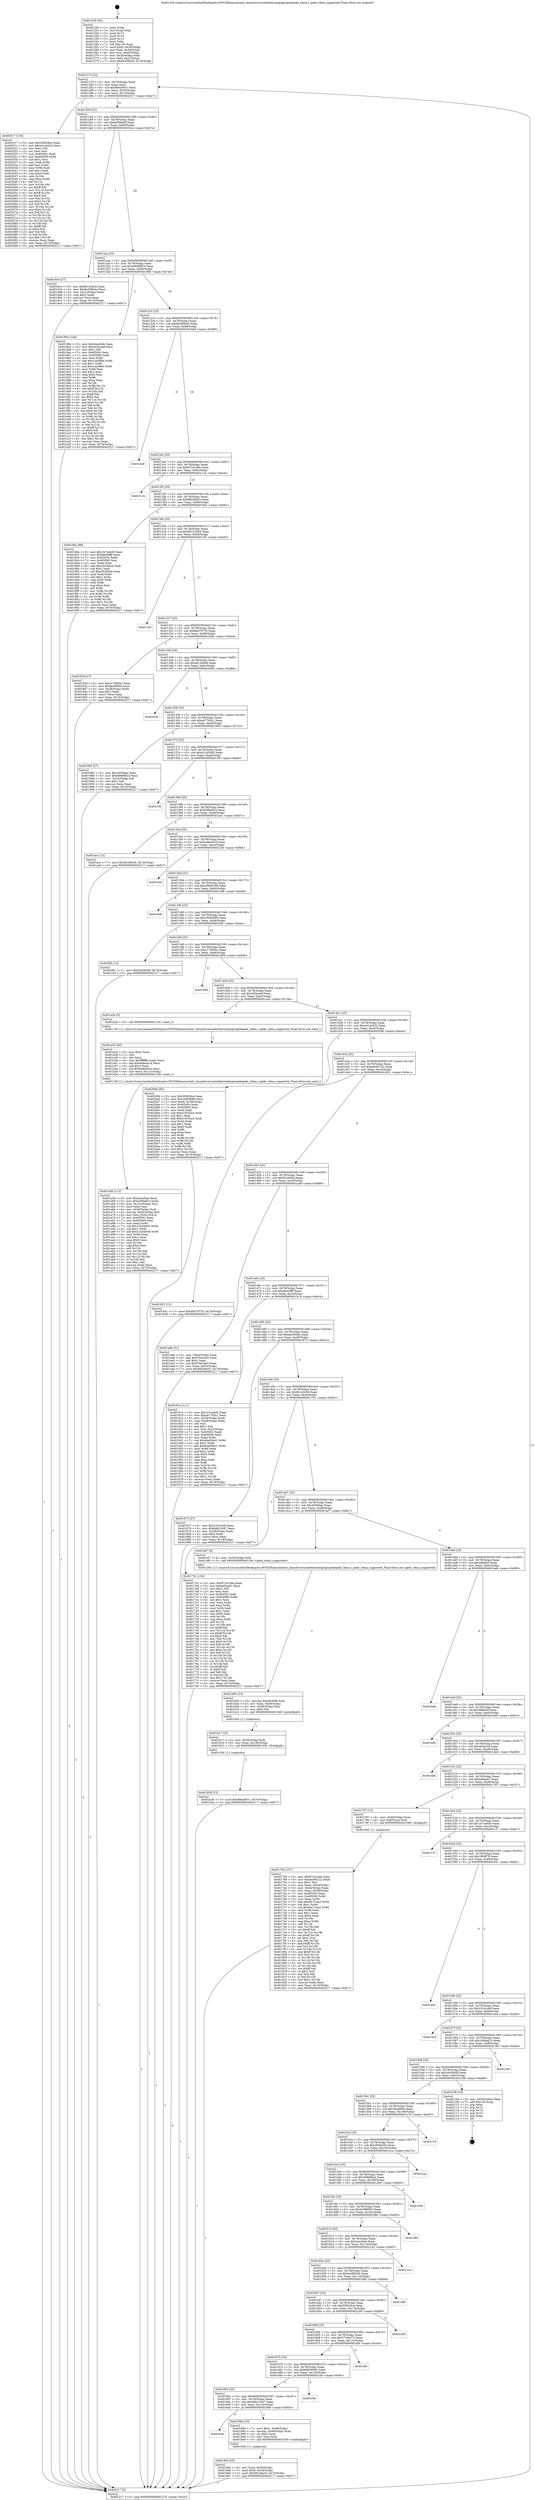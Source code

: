 digraph "0x401250" {
  label = "0x401250 (/mnt/c/Users/mathe/Desktop/tcc/POCII/binaries/extr_linuxdriversnetethernetqlogicqedeqede_rdma.c_qede_rdma_supported_Final-ollvm.out::main(0))"
  labelloc = "t"
  node[shape=record]

  Entry [label="",width=0.3,height=0.3,shape=circle,fillcolor=black,style=filled]
  "0x40127d" [label="{
     0x40127d [23]\l
     | [instrs]\l
     &nbsp;&nbsp;0x40127d \<+3\>: mov -0x74(%rbp),%eax\l
     &nbsp;&nbsp;0x401280 \<+2\>: mov %eax,%ecx\l
     &nbsp;&nbsp;0x401282 \<+6\>: sub $0x89da097c,%ecx\l
     &nbsp;&nbsp;0x401288 \<+3\>: mov %eax,-0x78(%rbp)\l
     &nbsp;&nbsp;0x40128b \<+3\>: mov %ecx,-0x7c(%rbp)\l
     &nbsp;&nbsp;0x40128e \<+6\>: je 0000000000402017 \<main+0xdc7\>\l
  }"]
  "0x402017" [label="{
     0x402017 [134]\l
     | [instrs]\l
     &nbsp;&nbsp;0x402017 \<+5\>: mov $0x55f028ca,%eax\l
     &nbsp;&nbsp;0x40201c \<+5\>: mov $0xe41a4432,%ecx\l
     &nbsp;&nbsp;0x402021 \<+2\>: mov $0x1,%dl\l
     &nbsp;&nbsp;0x402023 \<+2\>: xor %esi,%esi\l
     &nbsp;&nbsp;0x402025 \<+7\>: mov 0x40505c,%edi\l
     &nbsp;&nbsp;0x40202c \<+8\>: mov 0x405060,%r8d\l
     &nbsp;&nbsp;0x402034 \<+3\>: sub $0x1,%esi\l
     &nbsp;&nbsp;0x402037 \<+3\>: mov %edi,%r9d\l
     &nbsp;&nbsp;0x40203a \<+3\>: add %esi,%r9d\l
     &nbsp;&nbsp;0x40203d \<+4\>: imul %r9d,%edi\l
     &nbsp;&nbsp;0x402041 \<+3\>: and $0x1,%edi\l
     &nbsp;&nbsp;0x402044 \<+3\>: cmp $0x0,%edi\l
     &nbsp;&nbsp;0x402047 \<+4\>: sete %r10b\l
     &nbsp;&nbsp;0x40204b \<+4\>: cmp $0xa,%r8d\l
     &nbsp;&nbsp;0x40204f \<+4\>: setl %r11b\l
     &nbsp;&nbsp;0x402053 \<+3\>: mov %r10b,%bl\l
     &nbsp;&nbsp;0x402056 \<+3\>: xor $0xff,%bl\l
     &nbsp;&nbsp;0x402059 \<+3\>: mov %r11b,%r14b\l
     &nbsp;&nbsp;0x40205c \<+4\>: xor $0xff,%r14b\l
     &nbsp;&nbsp;0x402060 \<+3\>: xor $0x0,%dl\l
     &nbsp;&nbsp;0x402063 \<+3\>: mov %bl,%r15b\l
     &nbsp;&nbsp;0x402066 \<+4\>: and $0x0,%r15b\l
     &nbsp;&nbsp;0x40206a \<+3\>: and %dl,%r10b\l
     &nbsp;&nbsp;0x40206d \<+3\>: mov %r14b,%r12b\l
     &nbsp;&nbsp;0x402070 \<+4\>: and $0x0,%r12b\l
     &nbsp;&nbsp;0x402074 \<+3\>: and %dl,%r11b\l
     &nbsp;&nbsp;0x402077 \<+3\>: or %r10b,%r15b\l
     &nbsp;&nbsp;0x40207a \<+3\>: or %r11b,%r12b\l
     &nbsp;&nbsp;0x40207d \<+3\>: xor %r12b,%r15b\l
     &nbsp;&nbsp;0x402080 \<+3\>: or %r14b,%bl\l
     &nbsp;&nbsp;0x402083 \<+3\>: xor $0xff,%bl\l
     &nbsp;&nbsp;0x402086 \<+3\>: or $0x0,%dl\l
     &nbsp;&nbsp;0x402089 \<+2\>: and %dl,%bl\l
     &nbsp;&nbsp;0x40208b \<+3\>: or %bl,%r15b\l
     &nbsp;&nbsp;0x40208e \<+4\>: test $0x1,%r15b\l
     &nbsp;&nbsp;0x402092 \<+3\>: cmovne %ecx,%eax\l
     &nbsp;&nbsp;0x402095 \<+3\>: mov %eax,-0x74(%rbp)\l
     &nbsp;&nbsp;0x402098 \<+5\>: jmp 0000000000402217 \<main+0xfc7\>\l
  }"]
  "0x401294" [label="{
     0x401294 [22]\l
     | [instrs]\l
     &nbsp;&nbsp;0x401294 \<+5\>: jmp 0000000000401299 \<main+0x49\>\l
     &nbsp;&nbsp;0x401299 \<+3\>: mov -0x78(%rbp),%eax\l
     &nbsp;&nbsp;0x40129c \<+5\>: sub $0x8c95843f,%eax\l
     &nbsp;&nbsp;0x4012a1 \<+3\>: mov %eax,-0x80(%rbp)\l
     &nbsp;&nbsp;0x4012a4 \<+6\>: je 00000000004016ce \<main+0x47e\>\l
  }"]
  Exit [label="",width=0.3,height=0.3,shape=circle,fillcolor=black,style=filled,peripheries=2]
  "0x4016ce" [label="{
     0x4016ce [27]\l
     | [instrs]\l
     &nbsp;&nbsp;0x4016ce \<+5\>: mov $0xfb142b5d,%eax\l
     &nbsp;&nbsp;0x4016d3 \<+5\>: mov $0x8e399b4e,%ecx\l
     &nbsp;&nbsp;0x4016d8 \<+3\>: mov -0x2c(%rbp),%edx\l
     &nbsp;&nbsp;0x4016db \<+3\>: cmp $0x2,%edx\l
     &nbsp;&nbsp;0x4016de \<+3\>: cmovne %ecx,%eax\l
     &nbsp;&nbsp;0x4016e1 \<+3\>: mov %eax,-0x74(%rbp)\l
     &nbsp;&nbsp;0x4016e4 \<+5\>: jmp 0000000000402217 \<main+0xfc7\>\l
  }"]
  "0x4012aa" [label="{
     0x4012aa [25]\l
     | [instrs]\l
     &nbsp;&nbsp;0x4012aa \<+5\>: jmp 00000000004012af \<main+0x5f\>\l
     &nbsp;&nbsp;0x4012af \<+3\>: mov -0x78(%rbp),%eax\l
     &nbsp;&nbsp;0x4012b2 \<+5\>: sub $0x8d698823,%eax\l
     &nbsp;&nbsp;0x4012b7 \<+6\>: mov %eax,-0x84(%rbp)\l
     &nbsp;&nbsp;0x4012bd \<+6\>: je 000000000040199e \<main+0x74e\>\l
  }"]
  "0x402217" [label="{
     0x402217 [5]\l
     | [instrs]\l
     &nbsp;&nbsp;0x402217 \<+5\>: jmp 000000000040127d \<main+0x2d\>\l
  }"]
  "0x401250" [label="{
     0x401250 [45]\l
     | [instrs]\l
     &nbsp;&nbsp;0x401250 \<+1\>: push %rbp\l
     &nbsp;&nbsp;0x401251 \<+3\>: mov %rsp,%rbp\l
     &nbsp;&nbsp;0x401254 \<+2\>: push %r15\l
     &nbsp;&nbsp;0x401256 \<+2\>: push %r14\l
     &nbsp;&nbsp;0x401258 \<+2\>: push %r12\l
     &nbsp;&nbsp;0x40125a \<+1\>: push %rbx\l
     &nbsp;&nbsp;0x40125b \<+7\>: sub $0x130,%rsp\l
     &nbsp;&nbsp;0x401262 \<+7\>: movl $0x0,-0x30(%rbp)\l
     &nbsp;&nbsp;0x401269 \<+3\>: mov %edi,-0x34(%rbp)\l
     &nbsp;&nbsp;0x40126c \<+4\>: mov %rsi,-0x40(%rbp)\l
     &nbsp;&nbsp;0x401270 \<+3\>: mov -0x34(%rbp),%edi\l
     &nbsp;&nbsp;0x401273 \<+3\>: mov %edi,-0x2c(%rbp)\l
     &nbsp;&nbsp;0x401276 \<+7\>: movl $0x8c95843f,-0x74(%rbp)\l
  }"]
  "0x401b26" [label="{
     0x401b26 [12]\l
     | [instrs]\l
     &nbsp;&nbsp;0x401b26 \<+7\>: movl $0x89da097c,-0x74(%rbp)\l
     &nbsp;&nbsp;0x401b2d \<+5\>: jmp 0000000000402217 \<main+0xfc7\>\l
  }"]
  "0x40199e" [label="{
     0x40199e [144]\l
     | [instrs]\l
     &nbsp;&nbsp;0x40199e \<+5\>: mov $0x4cacfceb,%eax\l
     &nbsp;&nbsp;0x4019a3 \<+5\>: mov $0xcb5ecdaf,%ecx\l
     &nbsp;&nbsp;0x4019a8 \<+2\>: mov $0x1,%dl\l
     &nbsp;&nbsp;0x4019aa \<+7\>: mov 0x40505c,%esi\l
     &nbsp;&nbsp;0x4019b1 \<+7\>: mov 0x405060,%edi\l
     &nbsp;&nbsp;0x4019b8 \<+3\>: mov %esi,%r8d\l
     &nbsp;&nbsp;0x4019bb \<+7\>: add $0xccacf8bb,%r8d\l
     &nbsp;&nbsp;0x4019c2 \<+4\>: sub $0x1,%r8d\l
     &nbsp;&nbsp;0x4019c6 \<+7\>: sub $0xccacf8bb,%r8d\l
     &nbsp;&nbsp;0x4019cd \<+4\>: imul %r8d,%esi\l
     &nbsp;&nbsp;0x4019d1 \<+3\>: and $0x1,%esi\l
     &nbsp;&nbsp;0x4019d4 \<+3\>: cmp $0x0,%esi\l
     &nbsp;&nbsp;0x4019d7 \<+4\>: sete %r9b\l
     &nbsp;&nbsp;0x4019db \<+3\>: cmp $0xa,%edi\l
     &nbsp;&nbsp;0x4019de \<+4\>: setl %r10b\l
     &nbsp;&nbsp;0x4019e2 \<+3\>: mov %r9b,%r11b\l
     &nbsp;&nbsp;0x4019e5 \<+4\>: xor $0xff,%r11b\l
     &nbsp;&nbsp;0x4019e9 \<+3\>: mov %r10b,%bl\l
     &nbsp;&nbsp;0x4019ec \<+3\>: xor $0xff,%bl\l
     &nbsp;&nbsp;0x4019ef \<+3\>: xor $0x0,%dl\l
     &nbsp;&nbsp;0x4019f2 \<+3\>: mov %r11b,%r14b\l
     &nbsp;&nbsp;0x4019f5 \<+4\>: and $0x0,%r14b\l
     &nbsp;&nbsp;0x4019f9 \<+3\>: and %dl,%r9b\l
     &nbsp;&nbsp;0x4019fc \<+3\>: mov %bl,%r15b\l
     &nbsp;&nbsp;0x4019ff \<+4\>: and $0x0,%r15b\l
     &nbsp;&nbsp;0x401a03 \<+3\>: and %dl,%r10b\l
     &nbsp;&nbsp;0x401a06 \<+3\>: or %r9b,%r14b\l
     &nbsp;&nbsp;0x401a09 \<+3\>: or %r10b,%r15b\l
     &nbsp;&nbsp;0x401a0c \<+3\>: xor %r15b,%r14b\l
     &nbsp;&nbsp;0x401a0f \<+3\>: or %bl,%r11b\l
     &nbsp;&nbsp;0x401a12 \<+4\>: xor $0xff,%r11b\l
     &nbsp;&nbsp;0x401a16 \<+3\>: or $0x0,%dl\l
     &nbsp;&nbsp;0x401a19 \<+3\>: and %dl,%r11b\l
     &nbsp;&nbsp;0x401a1c \<+3\>: or %r11b,%r14b\l
     &nbsp;&nbsp;0x401a1f \<+4\>: test $0x1,%r14b\l
     &nbsp;&nbsp;0x401a23 \<+3\>: cmovne %ecx,%eax\l
     &nbsp;&nbsp;0x401a26 \<+3\>: mov %eax,-0x74(%rbp)\l
     &nbsp;&nbsp;0x401a29 \<+5\>: jmp 0000000000402217 \<main+0xfc7\>\l
  }"]
  "0x4012c3" [label="{
     0x4012c3 [25]\l
     | [instrs]\l
     &nbsp;&nbsp;0x4012c3 \<+5\>: jmp 00000000004012c8 \<main+0x78\>\l
     &nbsp;&nbsp;0x4012c8 \<+3\>: mov -0x78(%rbp),%eax\l
     &nbsp;&nbsp;0x4012cb \<+5\>: sub $0x8e399b4e,%eax\l
     &nbsp;&nbsp;0x4012d0 \<+6\>: mov %eax,-0x88(%rbp)\l
     &nbsp;&nbsp;0x4012d6 \<+6\>: je 00000000004016e9 \<main+0x499\>\l
  }"]
  "0x401b17" [label="{
     0x401b17 [15]\l
     | [instrs]\l
     &nbsp;&nbsp;0x401b17 \<+4\>: mov -0x50(%rbp),%rdi\l
     &nbsp;&nbsp;0x401b1b \<+6\>: mov %eax,-0x130(%rbp)\l
     &nbsp;&nbsp;0x401b21 \<+5\>: call 0000000000401030 \<free@plt\>\l
     | [calls]\l
     &nbsp;&nbsp;0x401030 \{1\} (unknown)\l
  }"]
  "0x4016e9" [label="{
     0x4016e9\l
  }", style=dashed]
  "0x4012dc" [label="{
     0x4012dc [25]\l
     | [instrs]\l
     &nbsp;&nbsp;0x4012dc \<+5\>: jmp 00000000004012e1 \<main+0x91\>\l
     &nbsp;&nbsp;0x4012e1 \<+3\>: mov -0x78(%rbp),%eax\l
     &nbsp;&nbsp;0x4012e4 \<+5\>: sub $0x97241a9a,%eax\l
     &nbsp;&nbsp;0x4012e9 \<+6\>: mov %eax,-0x8c(%rbp)\l
     &nbsp;&nbsp;0x4012ef \<+6\>: je 000000000040211b \<main+0xecb\>\l
  }"]
  "0x401b00" [label="{
     0x401b00 [23]\l
     | [instrs]\l
     &nbsp;&nbsp;0x401b00 \<+10\>: movabs $0x4030d6,%rdi\l
     &nbsp;&nbsp;0x401b0a \<+3\>: mov %eax,-0x58(%rbp)\l
     &nbsp;&nbsp;0x401b0d \<+3\>: mov -0x58(%rbp),%esi\l
     &nbsp;&nbsp;0x401b10 \<+2\>: mov $0x0,%al\l
     &nbsp;&nbsp;0x401b12 \<+5\>: call 0000000000401040 \<printf@plt\>\l
     | [calls]\l
     &nbsp;&nbsp;0x401040 \{1\} (unknown)\l
  }"]
  "0x40211b" [label="{
     0x40211b\l
  }", style=dashed]
  "0x4012f5" [label="{
     0x4012f5 [25]\l
     | [instrs]\l
     &nbsp;&nbsp;0x4012f5 \<+5\>: jmp 00000000004012fa \<main+0xaa\>\l
     &nbsp;&nbsp;0x4012fa \<+3\>: mov -0x78(%rbp),%eax\l
     &nbsp;&nbsp;0x4012fd \<+5\>: sub $0x98248a53,%eax\l
     &nbsp;&nbsp;0x401302 \<+6\>: mov %eax,-0x90(%rbp)\l
     &nbsp;&nbsp;0x401308 \<+6\>: je 00000000004018bc \<main+0x66c\>\l
  }"]
  "0x401a5b" [label="{
     0x401a5b [113]\l
     | [instrs]\l
     &nbsp;&nbsp;0x401a5b \<+5\>: mov $0x4cacfceb,%ecx\l
     &nbsp;&nbsp;0x401a60 \<+5\>: mov $0xb3fbb81b,%edx\l
     &nbsp;&nbsp;0x401a65 \<+6\>: mov -0x12c(%rbp),%esi\l
     &nbsp;&nbsp;0x401a6b \<+3\>: imul %eax,%esi\l
     &nbsp;&nbsp;0x401a6e \<+4\>: mov -0x50(%rbp),%rdi\l
     &nbsp;&nbsp;0x401a72 \<+4\>: movslq -0x54(%rbp),%r8\l
     &nbsp;&nbsp;0x401a76 \<+4\>: mov %esi,(%rdi,%r8,4)\l
     &nbsp;&nbsp;0x401a7a \<+7\>: mov 0x40505c,%eax\l
     &nbsp;&nbsp;0x401a81 \<+7\>: mov 0x405060,%esi\l
     &nbsp;&nbsp;0x401a88 \<+3\>: mov %eax,%r9d\l
     &nbsp;&nbsp;0x401a8b \<+7\>: sub $0x21b5d650,%r9d\l
     &nbsp;&nbsp;0x401a92 \<+4\>: sub $0x1,%r9d\l
     &nbsp;&nbsp;0x401a96 \<+7\>: add $0x21b5d650,%r9d\l
     &nbsp;&nbsp;0x401a9d \<+4\>: imul %r9d,%eax\l
     &nbsp;&nbsp;0x401aa1 \<+3\>: and $0x1,%eax\l
     &nbsp;&nbsp;0x401aa4 \<+3\>: cmp $0x0,%eax\l
     &nbsp;&nbsp;0x401aa7 \<+4\>: sete %r10b\l
     &nbsp;&nbsp;0x401aab \<+3\>: cmp $0xa,%esi\l
     &nbsp;&nbsp;0x401aae \<+4\>: setl %r11b\l
     &nbsp;&nbsp;0x401ab2 \<+3\>: mov %r10b,%bl\l
     &nbsp;&nbsp;0x401ab5 \<+3\>: and %r11b,%bl\l
     &nbsp;&nbsp;0x401ab8 \<+3\>: xor %r11b,%r10b\l
     &nbsp;&nbsp;0x401abb \<+3\>: or %r10b,%bl\l
     &nbsp;&nbsp;0x401abe \<+3\>: test $0x1,%bl\l
     &nbsp;&nbsp;0x401ac1 \<+3\>: cmovne %edx,%ecx\l
     &nbsp;&nbsp;0x401ac4 \<+3\>: mov %ecx,-0x74(%rbp)\l
     &nbsp;&nbsp;0x401ac7 \<+5\>: jmp 0000000000402217 \<main+0xfc7\>\l
  }"]
  "0x4018bc" [label="{
     0x4018bc [88]\l
     | [instrs]\l
     &nbsp;&nbsp;0x4018bc \<+5\>: mov $0x1b7cebd5,%eax\l
     &nbsp;&nbsp;0x4018c1 \<+5\>: mov $0xfa0c4ff9,%ecx\l
     &nbsp;&nbsp;0x4018c6 \<+7\>: mov 0x40505c,%edx\l
     &nbsp;&nbsp;0x4018cd \<+7\>: mov 0x405060,%esi\l
     &nbsp;&nbsp;0x4018d4 \<+2\>: mov %edx,%edi\l
     &nbsp;&nbsp;0x4018d6 \<+6\>: add $0xcf5264a4,%edi\l
     &nbsp;&nbsp;0x4018dc \<+3\>: sub $0x1,%edi\l
     &nbsp;&nbsp;0x4018df \<+6\>: sub $0xcf5264a4,%edi\l
     &nbsp;&nbsp;0x4018e5 \<+3\>: imul %edi,%edx\l
     &nbsp;&nbsp;0x4018e8 \<+3\>: and $0x1,%edx\l
     &nbsp;&nbsp;0x4018eb \<+3\>: cmp $0x0,%edx\l
     &nbsp;&nbsp;0x4018ee \<+4\>: sete %r8b\l
     &nbsp;&nbsp;0x4018f2 \<+3\>: cmp $0xa,%esi\l
     &nbsp;&nbsp;0x4018f5 \<+4\>: setl %r9b\l
     &nbsp;&nbsp;0x4018f9 \<+3\>: mov %r8b,%r10b\l
     &nbsp;&nbsp;0x4018fc \<+3\>: and %r9b,%r10b\l
     &nbsp;&nbsp;0x4018ff \<+3\>: xor %r9b,%r8b\l
     &nbsp;&nbsp;0x401902 \<+3\>: or %r8b,%r10b\l
     &nbsp;&nbsp;0x401905 \<+4\>: test $0x1,%r10b\l
     &nbsp;&nbsp;0x401909 \<+3\>: cmovne %ecx,%eax\l
     &nbsp;&nbsp;0x40190c \<+3\>: mov %eax,-0x74(%rbp)\l
     &nbsp;&nbsp;0x40190f \<+5\>: jmp 0000000000402217 \<main+0xfc7\>\l
  }"]
  "0x40130e" [label="{
     0x40130e [25]\l
     | [instrs]\l
     &nbsp;&nbsp;0x40130e \<+5\>: jmp 0000000000401313 \<main+0xc3\>\l
     &nbsp;&nbsp;0x401313 \<+3\>: mov -0x78(%rbp),%eax\l
     &nbsp;&nbsp;0x401316 \<+5\>: sub $0x9b722494,%eax\l
     &nbsp;&nbsp;0x40131b \<+6\>: mov %eax,-0x94(%rbp)\l
     &nbsp;&nbsp;0x401321 \<+6\>: je 0000000000401c55 \<main+0xa05\>\l
  }"]
  "0x401a33" [label="{
     0x401a33 [40]\l
     | [instrs]\l
     &nbsp;&nbsp;0x401a33 \<+5\>: mov $0x2,%ecx\l
     &nbsp;&nbsp;0x401a38 \<+1\>: cltd\l
     &nbsp;&nbsp;0x401a39 \<+2\>: idiv %ecx\l
     &nbsp;&nbsp;0x401a3b \<+6\>: imul $0xfffffffe,%edx,%ecx\l
     &nbsp;&nbsp;0x401a41 \<+6\>: add $0x6e8ea5c4,%ecx\l
     &nbsp;&nbsp;0x401a47 \<+3\>: add $0x1,%ecx\l
     &nbsp;&nbsp;0x401a4a \<+6\>: sub $0x6e8ea5c4,%ecx\l
     &nbsp;&nbsp;0x401a50 \<+6\>: mov %ecx,-0x12c(%rbp)\l
     &nbsp;&nbsp;0x401a56 \<+5\>: call 0000000000401160 \<next_i\>\l
     | [calls]\l
     &nbsp;&nbsp;0x401160 \{1\} (/mnt/c/Users/mathe/Desktop/tcc/POCII/binaries/extr_linuxdriversnetethernetqlogicqedeqede_rdma.c_qede_rdma_supported_Final-ollvm.out::next_i)\l
  }"]
  "0x401c55" [label="{
     0x401c55\l
  }", style=dashed]
  "0x401327" [label="{
     0x401327 [25]\l
     | [instrs]\l
     &nbsp;&nbsp;0x401327 \<+5\>: jmp 000000000040132c \<main+0xdc\>\l
     &nbsp;&nbsp;0x40132c \<+3\>: mov -0x78(%rbp),%eax\l
     &nbsp;&nbsp;0x40132f \<+5\>: sub $0x9bd79733,%eax\l
     &nbsp;&nbsp;0x401334 \<+6\>: mov %eax,-0x98(%rbp)\l
     &nbsp;&nbsp;0x40133a \<+6\>: je 000000000040183d \<main+0x5ed\>\l
  }"]
  "0x4018a5" [label="{
     0x4018a5 [23]\l
     | [instrs]\l
     &nbsp;&nbsp;0x4018a5 \<+4\>: mov %rax,-0x50(%rbp)\l
     &nbsp;&nbsp;0x4018a9 \<+7\>: movl $0x0,-0x54(%rbp)\l
     &nbsp;&nbsp;0x4018b0 \<+7\>: movl $0x98248a53,-0x74(%rbp)\l
     &nbsp;&nbsp;0x4018b7 \<+5\>: jmp 0000000000402217 \<main+0xfc7\>\l
  }"]
  "0x40183d" [label="{
     0x40183d [27]\l
     | [instrs]\l
     &nbsp;&nbsp;0x40183d \<+5\>: mov $0xc1799d2c,%eax\l
     &nbsp;&nbsp;0x401842 \<+5\>: mov $0xfac95664,%ecx\l
     &nbsp;&nbsp;0x401847 \<+3\>: mov -0x28(%rbp),%edx\l
     &nbsp;&nbsp;0x40184a \<+3\>: cmp $0x1,%edx\l
     &nbsp;&nbsp;0x40184d \<+3\>: cmovl %ecx,%eax\l
     &nbsp;&nbsp;0x401850 \<+3\>: mov %eax,-0x74(%rbp)\l
     &nbsp;&nbsp;0x401853 \<+5\>: jmp 0000000000402217 \<main+0xfc7\>\l
  }"]
  "0x401340" [label="{
     0x401340 [25]\l
     | [instrs]\l
     &nbsp;&nbsp;0x401340 \<+5\>: jmp 0000000000401345 \<main+0xf5\>\l
     &nbsp;&nbsp;0x401345 \<+3\>: mov -0x78(%rbp),%eax\l
     &nbsp;&nbsp;0x401348 \<+5\>: sub $0xa6149a8d,%eax\l
     &nbsp;&nbsp;0x40134d \<+6\>: mov %eax,-0x9c(%rbp)\l
     &nbsp;&nbsp;0x401353 \<+6\>: je 000000000040200b \<main+0xdbb\>\l
  }"]
  "0x4016ab" [label="{
     0x4016ab\l
  }", style=dashed]
  "0x40200b" [label="{
     0x40200b\l
  }", style=dashed]
  "0x401359" [label="{
     0x401359 [25]\l
     | [instrs]\l
     &nbsp;&nbsp;0x401359 \<+5\>: jmp 000000000040135e \<main+0x10e\>\l
     &nbsp;&nbsp;0x40135e \<+3\>: mov -0x78(%rbp),%eax\l
     &nbsp;&nbsp;0x401361 \<+5\>: sub $0xab77b5c1,%eax\l
     &nbsp;&nbsp;0x401366 \<+6\>: mov %eax,-0xa0(%rbp)\l
     &nbsp;&nbsp;0x40136c \<+6\>: je 0000000000401983 \<main+0x733\>\l
  }"]
  "0x40188e" [label="{
     0x40188e [23]\l
     | [instrs]\l
     &nbsp;&nbsp;0x40188e \<+7\>: movl $0x1,-0x48(%rbp)\l
     &nbsp;&nbsp;0x401895 \<+4\>: movslq -0x48(%rbp),%rax\l
     &nbsp;&nbsp;0x401899 \<+4\>: shl $0x2,%rax\l
     &nbsp;&nbsp;0x40189d \<+3\>: mov %rax,%rdi\l
     &nbsp;&nbsp;0x4018a0 \<+5\>: call 0000000000401050 \<malloc@plt\>\l
     | [calls]\l
     &nbsp;&nbsp;0x401050 \{1\} (unknown)\l
  }"]
  "0x401983" [label="{
     0x401983 [27]\l
     | [instrs]\l
     &nbsp;&nbsp;0x401983 \<+5\>: mov $0x3036dea,%eax\l
     &nbsp;&nbsp;0x401988 \<+5\>: mov $0x8d698823,%ecx\l
     &nbsp;&nbsp;0x40198d \<+3\>: mov -0x22(%rbp),%dl\l
     &nbsp;&nbsp;0x401990 \<+3\>: test $0x1,%dl\l
     &nbsp;&nbsp;0x401993 \<+3\>: cmovne %ecx,%eax\l
     &nbsp;&nbsp;0x401996 \<+3\>: mov %eax,-0x74(%rbp)\l
     &nbsp;&nbsp;0x401999 \<+5\>: jmp 0000000000402217 \<main+0xfc7\>\l
  }"]
  "0x401372" [label="{
     0x401372 [25]\l
     | [instrs]\l
     &nbsp;&nbsp;0x401372 \<+5\>: jmp 0000000000401377 \<main+0x127\>\l
     &nbsp;&nbsp;0x401377 \<+3\>: mov -0x78(%rbp),%eax\l
     &nbsp;&nbsp;0x40137a \<+5\>: sub $0xb31d50d5,%eax\l
     &nbsp;&nbsp;0x40137f \<+6\>: mov %eax,-0xa4(%rbp)\l
     &nbsp;&nbsp;0x401385 \<+6\>: je 00000000004021f8 \<main+0xfa8\>\l
  }"]
  "0x401692" [label="{
     0x401692 [25]\l
     | [instrs]\l
     &nbsp;&nbsp;0x401692 \<+5\>: jmp 0000000000401697 \<main+0x447\>\l
     &nbsp;&nbsp;0x401697 \<+3\>: mov -0x78(%rbp),%eax\l
     &nbsp;&nbsp;0x40169a \<+5\>: sub $0x6db21647,%eax\l
     &nbsp;&nbsp;0x40169f \<+6\>: mov %eax,-0x124(%rbp)\l
     &nbsp;&nbsp;0x4016a5 \<+6\>: je 000000000040188e \<main+0x63e\>\l
  }"]
  "0x4021f8" [label="{
     0x4021f8\l
  }", style=dashed]
  "0x40138b" [label="{
     0x40138b [25]\l
     | [instrs]\l
     &nbsp;&nbsp;0x40138b \<+5\>: jmp 0000000000401390 \<main+0x140\>\l
     &nbsp;&nbsp;0x401390 \<+3\>: mov -0x78(%rbp),%eax\l
     &nbsp;&nbsp;0x401393 \<+5\>: sub $0xb3fbb81b,%eax\l
     &nbsp;&nbsp;0x401398 \<+6\>: mov %eax,-0xa8(%rbp)\l
     &nbsp;&nbsp;0x40139e \<+6\>: je 0000000000401acc \<main+0x87c\>\l
  }"]
  "0x40219c" [label="{
     0x40219c\l
  }", style=dashed]
  "0x401acc" [label="{
     0x401acc [12]\l
     | [instrs]\l
     &nbsp;&nbsp;0x401acc \<+7\>: movl $0xf3c28444,-0x74(%rbp)\l
     &nbsp;&nbsp;0x401ad3 \<+5\>: jmp 0000000000402217 \<main+0xfc7\>\l
  }"]
  "0x4013a4" [label="{
     0x4013a4 [25]\l
     | [instrs]\l
     &nbsp;&nbsp;0x4013a4 \<+5\>: jmp 00000000004013a9 \<main+0x159\>\l
     &nbsp;&nbsp;0x4013a9 \<+3\>: mov -0x78(%rbp),%eax\l
     &nbsp;&nbsp;0x4013ac \<+5\>: sub $0xbe8e441b,%eax\l
     &nbsp;&nbsp;0x4013b1 \<+6\>: mov %eax,-0xac(%rbp)\l
     &nbsp;&nbsp;0x4013b7 \<+6\>: je 00000000004021bd \<main+0xf6d\>\l
  }"]
  "0x401679" [label="{
     0x401679 [25]\l
     | [instrs]\l
     &nbsp;&nbsp;0x401679 \<+5\>: jmp 000000000040167e \<main+0x42e\>\l
     &nbsp;&nbsp;0x40167e \<+3\>: mov -0x78(%rbp),%eax\l
     &nbsp;&nbsp;0x401681 \<+5\>: sub $0x6d639095,%eax\l
     &nbsp;&nbsp;0x401686 \<+6\>: mov %eax,-0x120(%rbp)\l
     &nbsp;&nbsp;0x40168c \<+6\>: je 000000000040219c \<main+0xf4c\>\l
  }"]
  "0x4021bd" [label="{
     0x4021bd\l
  }", style=dashed]
  "0x4013bd" [label="{
     0x4013bd [25]\l
     | [instrs]\l
     &nbsp;&nbsp;0x4013bd \<+5\>: jmp 00000000004013c2 \<main+0x172\>\l
     &nbsp;&nbsp;0x4013c2 \<+3\>: mov -0x78(%rbp),%eax\l
     &nbsp;&nbsp;0x4013c5 \<+5\>: sub $0xc09b4168,%eax\l
     &nbsp;&nbsp;0x4013ca \<+6\>: mov %eax,-0xb0(%rbp)\l
     &nbsp;&nbsp;0x4013d0 \<+6\>: je 0000000000401ed8 \<main+0xc88\>\l
  }"]
  "0x401ef0" [label="{
     0x401ef0\l
  }", style=dashed]
  "0x401ed8" [label="{
     0x401ed8\l
  }", style=dashed]
  "0x4013d6" [label="{
     0x4013d6 [25]\l
     | [instrs]\l
     &nbsp;&nbsp;0x4013d6 \<+5\>: jmp 00000000004013db \<main+0x18b\>\l
     &nbsp;&nbsp;0x4013db \<+3\>: mov -0x78(%rbp),%eax\l
     &nbsp;&nbsp;0x4013de \<+5\>: sub $0xc0d50b89,%eax\l
     &nbsp;&nbsp;0x4013e3 \<+6\>: mov %eax,-0xb4(%rbp)\l
     &nbsp;&nbsp;0x4013e9 \<+6\>: je 00000000004020fc \<main+0xeac\>\l
  }"]
  "0x401660" [label="{
     0x401660 [25]\l
     | [instrs]\l
     &nbsp;&nbsp;0x401660 \<+5\>: jmp 0000000000401665 \<main+0x415\>\l
     &nbsp;&nbsp;0x401665 \<+3\>: mov -0x78(%rbp),%eax\l
     &nbsp;&nbsp;0x401668 \<+5\>: sub $0x57194c72,%eax\l
     &nbsp;&nbsp;0x40166d \<+6\>: mov %eax,-0x11c(%rbp)\l
     &nbsp;&nbsp;0x401673 \<+6\>: je 0000000000401ef0 \<main+0xca0\>\l
  }"]
  "0x4020fc" [label="{
     0x4020fc [12]\l
     | [instrs]\l
     &nbsp;&nbsp;0x4020fc \<+7\>: movl $0x2e93b0df,-0x74(%rbp)\l
     &nbsp;&nbsp;0x402103 \<+5\>: jmp 0000000000402217 \<main+0xfc7\>\l
  }"]
  "0x4013ef" [label="{
     0x4013ef [25]\l
     | [instrs]\l
     &nbsp;&nbsp;0x4013ef \<+5\>: jmp 00000000004013f4 \<main+0x1a4\>\l
     &nbsp;&nbsp;0x4013f4 \<+3\>: mov -0x78(%rbp),%eax\l
     &nbsp;&nbsp;0x4013f7 \<+5\>: sub $0xc1799d2c,%eax\l
     &nbsp;&nbsp;0x4013fc \<+6\>: mov %eax,-0xb8(%rbp)\l
     &nbsp;&nbsp;0x401402 \<+6\>: je 0000000000401858 \<main+0x608\>\l
  }"]
  "0x402209" [label="{
     0x402209\l
  }", style=dashed]
  "0x401858" [label="{
     0x401858\l
  }", style=dashed]
  "0x401408" [label="{
     0x401408 [25]\l
     | [instrs]\l
     &nbsp;&nbsp;0x401408 \<+5\>: jmp 000000000040140d \<main+0x1bd\>\l
     &nbsp;&nbsp;0x40140d \<+3\>: mov -0x78(%rbp),%eax\l
     &nbsp;&nbsp;0x401410 \<+5\>: sub $0xcb5ecdaf,%eax\l
     &nbsp;&nbsp;0x401415 \<+6\>: mov %eax,-0xbc(%rbp)\l
     &nbsp;&nbsp;0x40141b \<+6\>: je 0000000000401a2e \<main+0x7de\>\l
  }"]
  "0x401647" [label="{
     0x401647 [25]\l
     | [instrs]\l
     &nbsp;&nbsp;0x401647 \<+5\>: jmp 000000000040164c \<main+0x3fc\>\l
     &nbsp;&nbsp;0x40164c \<+3\>: mov -0x78(%rbp),%eax\l
     &nbsp;&nbsp;0x40164f \<+5\>: sub $0x55f028ca,%eax\l
     &nbsp;&nbsp;0x401654 \<+6\>: mov %eax,-0x118(%rbp)\l
     &nbsp;&nbsp;0x40165a \<+6\>: je 0000000000402209 \<main+0xfb9\>\l
  }"]
  "0x401a2e" [label="{
     0x401a2e [5]\l
     | [instrs]\l
     &nbsp;&nbsp;0x401a2e \<+5\>: call 0000000000401160 \<next_i\>\l
     | [calls]\l
     &nbsp;&nbsp;0x401160 \{1\} (/mnt/c/Users/mathe/Desktop/tcc/POCII/binaries/extr_linuxdriversnetethernetqlogicqedeqede_rdma.c_qede_rdma_supported_Final-ollvm.out::next_i)\l
  }"]
  "0x401421" [label="{
     0x401421 [25]\l
     | [instrs]\l
     &nbsp;&nbsp;0x401421 \<+5\>: jmp 0000000000401426 \<main+0x1d6\>\l
     &nbsp;&nbsp;0x401426 \<+3\>: mov -0x78(%rbp),%eax\l
     &nbsp;&nbsp;0x401429 \<+5\>: sub $0xe41a4432,%eax\l
     &nbsp;&nbsp;0x40142e \<+6\>: mov %eax,-0xc0(%rbp)\l
     &nbsp;&nbsp;0x401434 \<+6\>: je 000000000040209d \<main+0xe4d\>\l
  }"]
  "0x401df9" [label="{
     0x401df9\l
  }", style=dashed]
  "0x40209d" [label="{
     0x40209d [95]\l
     | [instrs]\l
     &nbsp;&nbsp;0x40209d \<+5\>: mov $0x55f028ca,%eax\l
     &nbsp;&nbsp;0x4020a2 \<+5\>: mov $0xc0d50b89,%ecx\l
     &nbsp;&nbsp;0x4020a7 \<+7\>: movl $0x0,-0x30(%rbp)\l
     &nbsp;&nbsp;0x4020ae \<+7\>: mov 0x40505c,%edx\l
     &nbsp;&nbsp;0x4020b5 \<+7\>: mov 0x405060,%esi\l
     &nbsp;&nbsp;0x4020bc \<+2\>: mov %edx,%edi\l
     &nbsp;&nbsp;0x4020be \<+6\>: sub $0xe19232a3,%edi\l
     &nbsp;&nbsp;0x4020c4 \<+3\>: sub $0x1,%edi\l
     &nbsp;&nbsp;0x4020c7 \<+6\>: add $0xe19232a3,%edi\l
     &nbsp;&nbsp;0x4020cd \<+3\>: imul %edi,%edx\l
     &nbsp;&nbsp;0x4020d0 \<+3\>: and $0x1,%edx\l
     &nbsp;&nbsp;0x4020d3 \<+3\>: cmp $0x0,%edx\l
     &nbsp;&nbsp;0x4020d6 \<+4\>: sete %r8b\l
     &nbsp;&nbsp;0x4020da \<+3\>: cmp $0xa,%esi\l
     &nbsp;&nbsp;0x4020dd \<+4\>: setl %r9b\l
     &nbsp;&nbsp;0x4020e1 \<+3\>: mov %r8b,%r10b\l
     &nbsp;&nbsp;0x4020e4 \<+3\>: and %r9b,%r10b\l
     &nbsp;&nbsp;0x4020e7 \<+3\>: xor %r9b,%r8b\l
     &nbsp;&nbsp;0x4020ea \<+3\>: or %r8b,%r10b\l
     &nbsp;&nbsp;0x4020ed \<+4\>: test $0x1,%r10b\l
     &nbsp;&nbsp;0x4020f1 \<+3\>: cmovne %ecx,%eax\l
     &nbsp;&nbsp;0x4020f4 \<+3\>: mov %eax,-0x74(%rbp)\l
     &nbsp;&nbsp;0x4020f7 \<+5\>: jmp 0000000000402217 \<main+0xfc7\>\l
  }"]
  "0x40143a" [label="{
     0x40143a [25]\l
     | [instrs]\l
     &nbsp;&nbsp;0x40143a \<+5\>: jmp 000000000040143f \<main+0x1ef\>\l
     &nbsp;&nbsp;0x40143f \<+3\>: mov -0x78(%rbp),%eax\l
     &nbsp;&nbsp;0x401442 \<+5\>: sub $0xedc06122,%eax\l
     &nbsp;&nbsp;0x401447 \<+6\>: mov %eax,-0xc4(%rbp)\l
     &nbsp;&nbsp;0x40144d \<+6\>: je 0000000000401831 \<main+0x5e1\>\l
  }"]
  "0x40162e" [label="{
     0x40162e [25]\l
     | [instrs]\l
     &nbsp;&nbsp;0x40162e \<+5\>: jmp 0000000000401633 \<main+0x3e3\>\l
     &nbsp;&nbsp;0x401633 \<+3\>: mov -0x78(%rbp),%eax\l
     &nbsp;&nbsp;0x401636 \<+5\>: sub $0x4cd8f3d4,%eax\l
     &nbsp;&nbsp;0x40163b \<+6\>: mov %eax,-0x114(%rbp)\l
     &nbsp;&nbsp;0x401641 \<+6\>: je 0000000000401df9 \<main+0xba9\>\l
  }"]
  "0x401831" [label="{
     0x401831 [12]\l
     | [instrs]\l
     &nbsp;&nbsp;0x401831 \<+7\>: movl $0x9bd79733,-0x74(%rbp)\l
     &nbsp;&nbsp;0x401838 \<+5\>: jmp 0000000000402217 \<main+0xfc7\>\l
  }"]
  "0x401453" [label="{
     0x401453 [25]\l
     | [instrs]\l
     &nbsp;&nbsp;0x401453 \<+5\>: jmp 0000000000401458 \<main+0x208\>\l
     &nbsp;&nbsp;0x401458 \<+3\>: mov -0x78(%rbp),%eax\l
     &nbsp;&nbsp;0x40145b \<+5\>: sub $0xf3c28444,%eax\l
     &nbsp;&nbsp;0x401460 \<+6\>: mov %eax,-0xc8(%rbp)\l
     &nbsp;&nbsp;0x401466 \<+6\>: je 0000000000401ad8 \<main+0x888\>\l
  }"]
  "0x402143" [label="{
     0x402143\l
  }", style=dashed]
  "0x401ad8" [label="{
     0x401ad8 [31]\l
     | [instrs]\l
     &nbsp;&nbsp;0x401ad8 \<+3\>: mov -0x54(%rbp),%eax\l
     &nbsp;&nbsp;0x401adb \<+5\>: add $0xf7bb2ae5,%eax\l
     &nbsp;&nbsp;0x401ae0 \<+3\>: add $0x1,%eax\l
     &nbsp;&nbsp;0x401ae3 \<+5\>: sub $0xf7bb2ae5,%eax\l
     &nbsp;&nbsp;0x401ae8 \<+3\>: mov %eax,-0x54(%rbp)\l
     &nbsp;&nbsp;0x401aeb \<+7\>: movl $0x98248a53,-0x74(%rbp)\l
     &nbsp;&nbsp;0x401af2 \<+5\>: jmp 0000000000402217 \<main+0xfc7\>\l
  }"]
  "0x40146c" [label="{
     0x40146c [25]\l
     | [instrs]\l
     &nbsp;&nbsp;0x40146c \<+5\>: jmp 0000000000401471 \<main+0x221\>\l
     &nbsp;&nbsp;0x401471 \<+3\>: mov -0x78(%rbp),%eax\l
     &nbsp;&nbsp;0x401474 \<+5\>: sub $0xfa0c4ff9,%eax\l
     &nbsp;&nbsp;0x401479 \<+6\>: mov %eax,-0xcc(%rbp)\l
     &nbsp;&nbsp;0x40147f \<+6\>: je 0000000000401914 \<main+0x6c4\>\l
  }"]
  "0x401615" [label="{
     0x401615 [25]\l
     | [instrs]\l
     &nbsp;&nbsp;0x401615 \<+5\>: jmp 000000000040161a \<main+0x3ca\>\l
     &nbsp;&nbsp;0x40161a \<+3\>: mov -0x78(%rbp),%eax\l
     &nbsp;&nbsp;0x40161d \<+5\>: sub $0x4cacfceb,%eax\l
     &nbsp;&nbsp;0x401622 \<+6\>: mov %eax,-0x110(%rbp)\l
     &nbsp;&nbsp;0x401628 \<+6\>: je 0000000000402143 \<main+0xef3\>\l
  }"]
  "0x401914" [label="{
     0x401914 [111]\l
     | [instrs]\l
     &nbsp;&nbsp;0x401914 \<+5\>: mov $0x1b7cebd5,%eax\l
     &nbsp;&nbsp;0x401919 \<+5\>: mov $0xab77b5c1,%ecx\l
     &nbsp;&nbsp;0x40191e \<+3\>: mov -0x54(%rbp),%edx\l
     &nbsp;&nbsp;0x401921 \<+3\>: cmp -0x48(%rbp),%edx\l
     &nbsp;&nbsp;0x401924 \<+4\>: setl %sil\l
     &nbsp;&nbsp;0x401928 \<+4\>: and $0x1,%sil\l
     &nbsp;&nbsp;0x40192c \<+4\>: mov %sil,-0x22(%rbp)\l
     &nbsp;&nbsp;0x401930 \<+7\>: mov 0x40505c,%edx\l
     &nbsp;&nbsp;0x401937 \<+7\>: mov 0x405060,%edi\l
     &nbsp;&nbsp;0x40193e \<+3\>: mov %edx,%r8d\l
     &nbsp;&nbsp;0x401941 \<+7\>: sub $0xbba90e01,%r8d\l
     &nbsp;&nbsp;0x401948 \<+4\>: sub $0x1,%r8d\l
     &nbsp;&nbsp;0x40194c \<+7\>: add $0xbba90e01,%r8d\l
     &nbsp;&nbsp;0x401953 \<+4\>: imul %r8d,%edx\l
     &nbsp;&nbsp;0x401957 \<+3\>: and $0x1,%edx\l
     &nbsp;&nbsp;0x40195a \<+3\>: cmp $0x0,%edx\l
     &nbsp;&nbsp;0x40195d \<+4\>: sete %sil\l
     &nbsp;&nbsp;0x401961 \<+3\>: cmp $0xa,%edi\l
     &nbsp;&nbsp;0x401964 \<+4\>: setl %r9b\l
     &nbsp;&nbsp;0x401968 \<+3\>: mov %sil,%r10b\l
     &nbsp;&nbsp;0x40196b \<+3\>: and %r9b,%r10b\l
     &nbsp;&nbsp;0x40196e \<+3\>: xor %r9b,%sil\l
     &nbsp;&nbsp;0x401971 \<+3\>: or %sil,%r10b\l
     &nbsp;&nbsp;0x401974 \<+4\>: test $0x1,%r10b\l
     &nbsp;&nbsp;0x401978 \<+3\>: cmovne %ecx,%eax\l
     &nbsp;&nbsp;0x40197b \<+3\>: mov %eax,-0x74(%rbp)\l
     &nbsp;&nbsp;0x40197e \<+5\>: jmp 0000000000402217 \<main+0xfc7\>\l
  }"]
  "0x401485" [label="{
     0x401485 [25]\l
     | [instrs]\l
     &nbsp;&nbsp;0x401485 \<+5\>: jmp 000000000040148a \<main+0x23a\>\l
     &nbsp;&nbsp;0x40148a \<+3\>: mov -0x78(%rbp),%eax\l
     &nbsp;&nbsp;0x40148d \<+5\>: sub $0xfac95664,%eax\l
     &nbsp;&nbsp;0x401492 \<+6\>: mov %eax,-0xd0(%rbp)\l
     &nbsp;&nbsp;0x401498 \<+6\>: je 0000000000401873 \<main+0x623\>\l
  }"]
  "0x401f80" [label="{
     0x401f80\l
  }", style=dashed]
  "0x401873" [label="{
     0x401873 [27]\l
     | [instrs]\l
     &nbsp;&nbsp;0x401873 \<+5\>: mov $0x231b1d4f,%eax\l
     &nbsp;&nbsp;0x401878 \<+5\>: mov $0x6db21647,%ecx\l
     &nbsp;&nbsp;0x40187d \<+3\>: mov -0x28(%rbp),%edx\l
     &nbsp;&nbsp;0x401880 \<+3\>: cmp $0x0,%edx\l
     &nbsp;&nbsp;0x401883 \<+3\>: cmove %ecx,%eax\l
     &nbsp;&nbsp;0x401886 \<+3\>: mov %eax,-0x74(%rbp)\l
     &nbsp;&nbsp;0x401889 \<+5\>: jmp 0000000000402217 \<main+0xfc7\>\l
  }"]
  "0x40149e" [label="{
     0x40149e [25]\l
     | [instrs]\l
     &nbsp;&nbsp;0x40149e \<+5\>: jmp 00000000004014a3 \<main+0x253\>\l
     &nbsp;&nbsp;0x4014a3 \<+3\>: mov -0x78(%rbp),%eax\l
     &nbsp;&nbsp;0x4014a6 \<+5\>: sub $0xfb142b5d,%eax\l
     &nbsp;&nbsp;0x4014ab \<+6\>: mov %eax,-0xd4(%rbp)\l
     &nbsp;&nbsp;0x4014b1 \<+6\>: je 0000000000401701 \<main+0x4b1\>\l
  }"]
  "0x4015fc" [label="{
     0x4015fc [25]\l
     | [instrs]\l
     &nbsp;&nbsp;0x4015fc \<+5\>: jmp 0000000000401601 \<main+0x3b1\>\l
     &nbsp;&nbsp;0x401601 \<+3\>: mov -0x78(%rbp),%eax\l
     &nbsp;&nbsp;0x401604 \<+5\>: sub $0x4c998655,%eax\l
     &nbsp;&nbsp;0x401609 \<+6\>: mov %eax,-0x10c(%rbp)\l
     &nbsp;&nbsp;0x40160f \<+6\>: je 0000000000401f80 \<main+0xd30\>\l
  }"]
  "0x401701" [label="{
     0x401701 [134]\l
     | [instrs]\l
     &nbsp;&nbsp;0x401701 \<+5\>: mov $0x97241a9a,%eax\l
     &nbsp;&nbsp;0x401706 \<+5\>: mov $0xbe0aa81,%ecx\l
     &nbsp;&nbsp;0x40170b \<+2\>: mov $0x1,%dl\l
     &nbsp;&nbsp;0x40170d \<+2\>: xor %esi,%esi\l
     &nbsp;&nbsp;0x40170f \<+7\>: mov 0x40505c,%edi\l
     &nbsp;&nbsp;0x401716 \<+8\>: mov 0x405060,%r8d\l
     &nbsp;&nbsp;0x40171e \<+3\>: sub $0x1,%esi\l
     &nbsp;&nbsp;0x401721 \<+3\>: mov %edi,%r9d\l
     &nbsp;&nbsp;0x401724 \<+3\>: add %esi,%r9d\l
     &nbsp;&nbsp;0x401727 \<+4\>: imul %r9d,%edi\l
     &nbsp;&nbsp;0x40172b \<+3\>: and $0x1,%edi\l
     &nbsp;&nbsp;0x40172e \<+3\>: cmp $0x0,%edi\l
     &nbsp;&nbsp;0x401731 \<+4\>: sete %r10b\l
     &nbsp;&nbsp;0x401735 \<+4\>: cmp $0xa,%r8d\l
     &nbsp;&nbsp;0x401739 \<+4\>: setl %r11b\l
     &nbsp;&nbsp;0x40173d \<+3\>: mov %r10b,%bl\l
     &nbsp;&nbsp;0x401740 \<+3\>: xor $0xff,%bl\l
     &nbsp;&nbsp;0x401743 \<+3\>: mov %r11b,%r14b\l
     &nbsp;&nbsp;0x401746 \<+4\>: xor $0xff,%r14b\l
     &nbsp;&nbsp;0x40174a \<+3\>: xor $0x0,%dl\l
     &nbsp;&nbsp;0x40174d \<+3\>: mov %bl,%r15b\l
     &nbsp;&nbsp;0x401750 \<+4\>: and $0x0,%r15b\l
     &nbsp;&nbsp;0x401754 \<+3\>: and %dl,%r10b\l
     &nbsp;&nbsp;0x401757 \<+3\>: mov %r14b,%r12b\l
     &nbsp;&nbsp;0x40175a \<+4\>: and $0x0,%r12b\l
     &nbsp;&nbsp;0x40175e \<+3\>: and %dl,%r11b\l
     &nbsp;&nbsp;0x401761 \<+3\>: or %r10b,%r15b\l
     &nbsp;&nbsp;0x401764 \<+3\>: or %r11b,%r12b\l
     &nbsp;&nbsp;0x401767 \<+3\>: xor %r12b,%r15b\l
     &nbsp;&nbsp;0x40176a \<+3\>: or %r14b,%bl\l
     &nbsp;&nbsp;0x40176d \<+3\>: xor $0xff,%bl\l
     &nbsp;&nbsp;0x401770 \<+3\>: or $0x0,%dl\l
     &nbsp;&nbsp;0x401773 \<+2\>: and %dl,%bl\l
     &nbsp;&nbsp;0x401775 \<+3\>: or %bl,%r15b\l
     &nbsp;&nbsp;0x401778 \<+4\>: test $0x1,%r15b\l
     &nbsp;&nbsp;0x40177c \<+3\>: cmovne %ecx,%eax\l
     &nbsp;&nbsp;0x40177f \<+3\>: mov %eax,-0x74(%rbp)\l
     &nbsp;&nbsp;0x401782 \<+5\>: jmp 0000000000402217 \<main+0xfc7\>\l
  }"]
  "0x4014b7" [label="{
     0x4014b7 [25]\l
     | [instrs]\l
     &nbsp;&nbsp;0x4014b7 \<+5\>: jmp 00000000004014bc \<main+0x26c\>\l
     &nbsp;&nbsp;0x4014bc \<+3\>: mov -0x78(%rbp),%eax\l
     &nbsp;&nbsp;0x4014bf \<+5\>: sub $0x3036dea,%eax\l
     &nbsp;&nbsp;0x4014c4 \<+6\>: mov %eax,-0xd8(%rbp)\l
     &nbsp;&nbsp;0x4014ca \<+6\>: je 0000000000401af7 \<main+0x8a7\>\l
  }"]
  "0x401d50" [label="{
     0x401d50\l
  }", style=dashed]
  "0x401af7" [label="{
     0x401af7 [9]\l
     | [instrs]\l
     &nbsp;&nbsp;0x401af7 \<+4\>: mov -0x50(%rbp),%rdi\l
     &nbsp;&nbsp;0x401afb \<+5\>: call 0000000000401240 \<qede_rdma_supported\>\l
     | [calls]\l
     &nbsp;&nbsp;0x401240 \{1\} (/mnt/c/Users/mathe/Desktop/tcc/POCII/binaries/extr_linuxdriversnetethernetqlogicqedeqede_rdma.c_qede_rdma_supported_Final-ollvm.out::qede_rdma_supported)\l
  }"]
  "0x4014d0" [label="{
     0x4014d0 [25]\l
     | [instrs]\l
     &nbsp;&nbsp;0x4014d0 \<+5\>: jmp 00000000004014d5 \<main+0x285\>\l
     &nbsp;&nbsp;0x4014d5 \<+3\>: mov -0x78(%rbp),%eax\l
     &nbsp;&nbsp;0x4014d8 \<+5\>: sub $0x5f6af4d,%eax\l
     &nbsp;&nbsp;0x4014dd \<+6\>: mov %eax,-0xdc(%rbp)\l
     &nbsp;&nbsp;0x4014e3 \<+6\>: je 0000000000401be6 \<main+0x996\>\l
  }"]
  "0x4015e3" [label="{
     0x4015e3 [25]\l
     | [instrs]\l
     &nbsp;&nbsp;0x4015e3 \<+5\>: jmp 00000000004015e8 \<main+0x398\>\l
     &nbsp;&nbsp;0x4015e8 \<+3\>: mov -0x78(%rbp),%eax\l
     &nbsp;&nbsp;0x4015eb \<+5\>: sub $0x390b86a2,%eax\l
     &nbsp;&nbsp;0x4015f0 \<+6\>: mov %eax,-0x108(%rbp)\l
     &nbsp;&nbsp;0x4015f6 \<+6\>: je 0000000000401d50 \<main+0xb00\>\l
  }"]
  "0x401be6" [label="{
     0x401be6\l
  }", style=dashed]
  "0x4014e9" [label="{
     0x4014e9 [25]\l
     | [instrs]\l
     &nbsp;&nbsp;0x4014e9 \<+5\>: jmp 00000000004014ee \<main+0x29e\>\l
     &nbsp;&nbsp;0x4014ee \<+3\>: mov -0x78(%rbp),%eax\l
     &nbsp;&nbsp;0x4014f1 \<+5\>: sub $0x9fdbe0f,%eax\l
     &nbsp;&nbsp;0x4014f6 \<+6\>: mov %eax,-0xe0(%rbp)\l
     &nbsp;&nbsp;0x4014fc \<+6\>: je 0000000000401b60 \<main+0x910\>\l
  }"]
  "0x401cca" [label="{
     0x401cca\l
  }", style=dashed]
  "0x401b60" [label="{
     0x401b60\l
  }", style=dashed]
  "0x401502" [label="{
     0x401502 [25]\l
     | [instrs]\l
     &nbsp;&nbsp;0x401502 \<+5\>: jmp 0000000000401507 \<main+0x2b7\>\l
     &nbsp;&nbsp;0x401507 \<+3\>: mov -0x78(%rbp),%eax\l
     &nbsp;&nbsp;0x40150a \<+5\>: sub $0xa62ac3d,%eax\l
     &nbsp;&nbsp;0x40150f \<+6\>: mov %eax,-0xe4(%rbp)\l
     &nbsp;&nbsp;0x401515 \<+6\>: je 0000000000401ded \<main+0xb9d\>\l
  }"]
  "0x4015ca" [label="{
     0x4015ca [25]\l
     | [instrs]\l
     &nbsp;&nbsp;0x4015ca \<+5\>: jmp 00000000004015cf \<main+0x37f\>\l
     &nbsp;&nbsp;0x4015cf \<+3\>: mov -0x78(%rbp),%eax\l
     &nbsp;&nbsp;0x4015d2 \<+5\>: sub $0x2fe9a532,%eax\l
     &nbsp;&nbsp;0x4015d7 \<+6\>: mov %eax,-0x104(%rbp)\l
     &nbsp;&nbsp;0x4015dd \<+6\>: je 0000000000401cca \<main+0xa7a\>\l
  }"]
  "0x401ded" [label="{
     0x401ded\l
  }", style=dashed]
  "0x40151b" [label="{
     0x40151b [25]\l
     | [instrs]\l
     &nbsp;&nbsp;0x40151b \<+5\>: jmp 0000000000401520 \<main+0x2d0\>\l
     &nbsp;&nbsp;0x401520 \<+3\>: mov -0x78(%rbp),%eax\l
     &nbsp;&nbsp;0x401523 \<+5\>: sub $0xbe0aa81,%eax\l
     &nbsp;&nbsp;0x401528 \<+6\>: mov %eax,-0xe8(%rbp)\l
     &nbsp;&nbsp;0x40152e \<+6\>: je 0000000000401787 \<main+0x537\>\l
  }"]
  "0x401c70" [label="{
     0x401c70\l
  }", style=dashed]
  "0x401787" [label="{
     0x401787 [13]\l
     | [instrs]\l
     &nbsp;&nbsp;0x401787 \<+4\>: mov -0x40(%rbp),%rax\l
     &nbsp;&nbsp;0x40178b \<+4\>: mov 0x8(%rax),%rdi\l
     &nbsp;&nbsp;0x40178f \<+5\>: call 0000000000401060 \<atoi@plt\>\l
     | [calls]\l
     &nbsp;&nbsp;0x401060 \{1\} (unknown)\l
  }"]
  "0x401534" [label="{
     0x401534 [25]\l
     | [instrs]\l
     &nbsp;&nbsp;0x401534 \<+5\>: jmp 0000000000401539 \<main+0x2e9\>\l
     &nbsp;&nbsp;0x401539 \<+3\>: mov -0x78(%rbp),%eax\l
     &nbsp;&nbsp;0x40153c \<+5\>: sub $0x1b7cebd5,%eax\l
     &nbsp;&nbsp;0x401541 \<+6\>: mov %eax,-0xec(%rbp)\l
     &nbsp;&nbsp;0x401547 \<+6\>: je 0000000000402137 \<main+0xee7\>\l
  }"]
  "0x401794" [label="{
     0x401794 [157]\l
     | [instrs]\l
     &nbsp;&nbsp;0x401794 \<+5\>: mov $0x97241a9a,%ecx\l
     &nbsp;&nbsp;0x401799 \<+5\>: mov $0xedc06122,%edx\l
     &nbsp;&nbsp;0x40179e \<+3\>: mov $0x1,%sil\l
     &nbsp;&nbsp;0x4017a1 \<+3\>: mov %eax,-0x44(%rbp)\l
     &nbsp;&nbsp;0x4017a4 \<+3\>: mov -0x44(%rbp),%eax\l
     &nbsp;&nbsp;0x4017a7 \<+3\>: mov %eax,-0x28(%rbp)\l
     &nbsp;&nbsp;0x4017aa \<+7\>: mov 0x40505c,%eax\l
     &nbsp;&nbsp;0x4017b1 \<+8\>: mov 0x405060,%r8d\l
     &nbsp;&nbsp;0x4017b9 \<+3\>: mov %eax,%r9d\l
     &nbsp;&nbsp;0x4017bc \<+7\>: add $0xd4c72aa2,%r9d\l
     &nbsp;&nbsp;0x4017c3 \<+4\>: sub $0x1,%r9d\l
     &nbsp;&nbsp;0x4017c7 \<+7\>: sub $0xd4c72aa2,%r9d\l
     &nbsp;&nbsp;0x4017ce \<+4\>: imul %r9d,%eax\l
     &nbsp;&nbsp;0x4017d2 \<+3\>: and $0x1,%eax\l
     &nbsp;&nbsp;0x4017d5 \<+3\>: cmp $0x0,%eax\l
     &nbsp;&nbsp;0x4017d8 \<+4\>: sete %r10b\l
     &nbsp;&nbsp;0x4017dc \<+4\>: cmp $0xa,%r8d\l
     &nbsp;&nbsp;0x4017e0 \<+4\>: setl %r11b\l
     &nbsp;&nbsp;0x4017e4 \<+3\>: mov %r10b,%bl\l
     &nbsp;&nbsp;0x4017e7 \<+3\>: xor $0xff,%bl\l
     &nbsp;&nbsp;0x4017ea \<+3\>: mov %r11b,%r14b\l
     &nbsp;&nbsp;0x4017ed \<+4\>: xor $0xff,%r14b\l
     &nbsp;&nbsp;0x4017f1 \<+4\>: xor $0x1,%sil\l
     &nbsp;&nbsp;0x4017f5 \<+3\>: mov %bl,%r15b\l
     &nbsp;&nbsp;0x4017f8 \<+4\>: and $0xff,%r15b\l
     &nbsp;&nbsp;0x4017fc \<+3\>: and %sil,%r10b\l
     &nbsp;&nbsp;0x4017ff \<+3\>: mov %r14b,%r12b\l
     &nbsp;&nbsp;0x401802 \<+4\>: and $0xff,%r12b\l
     &nbsp;&nbsp;0x401806 \<+3\>: and %sil,%r11b\l
     &nbsp;&nbsp;0x401809 \<+3\>: or %r10b,%r15b\l
     &nbsp;&nbsp;0x40180c \<+3\>: or %r11b,%r12b\l
     &nbsp;&nbsp;0x40180f \<+3\>: xor %r12b,%r15b\l
     &nbsp;&nbsp;0x401812 \<+3\>: or %r14b,%bl\l
     &nbsp;&nbsp;0x401815 \<+3\>: xor $0xff,%bl\l
     &nbsp;&nbsp;0x401818 \<+4\>: or $0x1,%sil\l
     &nbsp;&nbsp;0x40181c \<+3\>: and %sil,%bl\l
     &nbsp;&nbsp;0x40181f \<+3\>: or %bl,%r15b\l
     &nbsp;&nbsp;0x401822 \<+4\>: test $0x1,%r15b\l
     &nbsp;&nbsp;0x401826 \<+3\>: cmovne %edx,%ecx\l
     &nbsp;&nbsp;0x401829 \<+3\>: mov %ecx,-0x74(%rbp)\l
     &nbsp;&nbsp;0x40182c \<+5\>: jmp 0000000000402217 \<main+0xfc7\>\l
  }"]
  "0x4015b1" [label="{
     0x4015b1 [25]\l
     | [instrs]\l
     &nbsp;&nbsp;0x4015b1 \<+5\>: jmp 00000000004015b6 \<main+0x366\>\l
     &nbsp;&nbsp;0x4015b6 \<+3\>: mov -0x78(%rbp),%eax\l
     &nbsp;&nbsp;0x4015b9 \<+5\>: sub $0x2faa880a,%eax\l
     &nbsp;&nbsp;0x4015be \<+6\>: mov %eax,-0x100(%rbp)\l
     &nbsp;&nbsp;0x4015c4 \<+6\>: je 0000000000401c70 \<main+0xa20\>\l
  }"]
  "0x402137" [label="{
     0x402137\l
  }", style=dashed]
  "0x40154d" [label="{
     0x40154d [25]\l
     | [instrs]\l
     &nbsp;&nbsp;0x40154d \<+5\>: jmp 0000000000401552 \<main+0x302\>\l
     &nbsp;&nbsp;0x401552 \<+3\>: mov -0x78(%rbp),%eax\l
     &nbsp;&nbsp;0x401555 \<+5\>: sub $0x1ffc9f78,%eax\l
     &nbsp;&nbsp;0x40155a \<+6\>: mov %eax,-0xf0(%rbp)\l
     &nbsp;&nbsp;0x401560 \<+6\>: je 0000000000401e4c \<main+0xbfc\>\l
  }"]
  "0x402108" [label="{
     0x402108 [19]\l
     | [instrs]\l
     &nbsp;&nbsp;0x402108 \<+3\>: mov -0x30(%rbp),%eax\l
     &nbsp;&nbsp;0x40210b \<+7\>: add $0x130,%rsp\l
     &nbsp;&nbsp;0x402112 \<+1\>: pop %rbx\l
     &nbsp;&nbsp;0x402113 \<+2\>: pop %r12\l
     &nbsp;&nbsp;0x402115 \<+2\>: pop %r14\l
     &nbsp;&nbsp;0x402117 \<+2\>: pop %r15\l
     &nbsp;&nbsp;0x402119 \<+1\>: pop %rbp\l
     &nbsp;&nbsp;0x40211a \<+1\>: ret\l
  }"]
  "0x401e4c" [label="{
     0x401e4c\l
  }", style=dashed]
  "0x401566" [label="{
     0x401566 [25]\l
     | [instrs]\l
     &nbsp;&nbsp;0x401566 \<+5\>: jmp 000000000040156b \<main+0x31b\>\l
     &nbsp;&nbsp;0x40156b \<+3\>: mov -0x78(%rbp),%eax\l
     &nbsp;&nbsp;0x40156e \<+5\>: sub $0x231b1d4f,%eax\l
     &nbsp;&nbsp;0x401573 \<+6\>: mov %eax,-0xf4(%rbp)\l
     &nbsp;&nbsp;0x401579 \<+6\>: je 0000000000401ee4 \<main+0xc94\>\l
  }"]
  "0x401598" [label="{
     0x401598 [25]\l
     | [instrs]\l
     &nbsp;&nbsp;0x401598 \<+5\>: jmp 000000000040159d \<main+0x34d\>\l
     &nbsp;&nbsp;0x40159d \<+3\>: mov -0x78(%rbp),%eax\l
     &nbsp;&nbsp;0x4015a0 \<+5\>: sub $0x2e93b0df,%eax\l
     &nbsp;&nbsp;0x4015a5 \<+6\>: mov %eax,-0xfc(%rbp)\l
     &nbsp;&nbsp;0x4015ab \<+6\>: je 0000000000402108 \<main+0xeb8\>\l
  }"]
  "0x401ee4" [label="{
     0x401ee4\l
  }", style=dashed]
  "0x40157f" [label="{
     0x40157f [25]\l
     | [instrs]\l
     &nbsp;&nbsp;0x40157f \<+5\>: jmp 0000000000401584 \<main+0x334\>\l
     &nbsp;&nbsp;0x401584 \<+3\>: mov -0x78(%rbp),%eax\l
     &nbsp;&nbsp;0x401587 \<+5\>: sub $0x2c89dd13,%eax\l
     &nbsp;&nbsp;0x40158c \<+6\>: mov %eax,-0xf8(%rbp)\l
     &nbsp;&nbsp;0x401592 \<+6\>: je 0000000000402190 \<main+0xf40\>\l
  }"]
  "0x402190" [label="{
     0x402190\l
  }", style=dashed]
  Entry -> "0x401250" [label=" 1"]
  "0x40127d" -> "0x402017" [label=" 1"]
  "0x40127d" -> "0x401294" [label=" 21"]
  "0x402108" -> Exit [label=" 1"]
  "0x401294" -> "0x4016ce" [label=" 1"]
  "0x401294" -> "0x4012aa" [label=" 20"]
  "0x4016ce" -> "0x402217" [label=" 1"]
  "0x401250" -> "0x40127d" [label=" 1"]
  "0x402217" -> "0x40127d" [label=" 21"]
  "0x4020fc" -> "0x402217" [label=" 1"]
  "0x4012aa" -> "0x40199e" [label=" 1"]
  "0x4012aa" -> "0x4012c3" [label=" 19"]
  "0x40209d" -> "0x402217" [label=" 1"]
  "0x4012c3" -> "0x4016e9" [label=" 0"]
  "0x4012c3" -> "0x4012dc" [label=" 19"]
  "0x402017" -> "0x402217" [label=" 1"]
  "0x4012dc" -> "0x40211b" [label=" 0"]
  "0x4012dc" -> "0x4012f5" [label=" 19"]
  "0x401b26" -> "0x402217" [label=" 1"]
  "0x4012f5" -> "0x4018bc" [label=" 2"]
  "0x4012f5" -> "0x40130e" [label=" 17"]
  "0x401b17" -> "0x401b26" [label=" 1"]
  "0x40130e" -> "0x401c55" [label=" 0"]
  "0x40130e" -> "0x401327" [label=" 17"]
  "0x401b00" -> "0x401b17" [label=" 1"]
  "0x401327" -> "0x40183d" [label=" 1"]
  "0x401327" -> "0x401340" [label=" 16"]
  "0x401af7" -> "0x401b00" [label=" 1"]
  "0x401340" -> "0x40200b" [label=" 0"]
  "0x401340" -> "0x401359" [label=" 16"]
  "0x401ad8" -> "0x402217" [label=" 1"]
  "0x401359" -> "0x401983" [label=" 2"]
  "0x401359" -> "0x401372" [label=" 14"]
  "0x401acc" -> "0x402217" [label=" 1"]
  "0x401372" -> "0x4021f8" [label=" 0"]
  "0x401372" -> "0x40138b" [label=" 14"]
  "0x401a33" -> "0x401a5b" [label=" 1"]
  "0x40138b" -> "0x401acc" [label=" 1"]
  "0x40138b" -> "0x4013a4" [label=" 13"]
  "0x401a2e" -> "0x401a33" [label=" 1"]
  "0x4013a4" -> "0x4021bd" [label=" 0"]
  "0x4013a4" -> "0x4013bd" [label=" 13"]
  "0x401983" -> "0x402217" [label=" 2"]
  "0x4013bd" -> "0x401ed8" [label=" 0"]
  "0x4013bd" -> "0x4013d6" [label=" 13"]
  "0x401914" -> "0x402217" [label=" 2"]
  "0x4013d6" -> "0x4020fc" [label=" 1"]
  "0x4013d6" -> "0x4013ef" [label=" 12"]
  "0x4018a5" -> "0x402217" [label=" 1"]
  "0x4013ef" -> "0x401858" [label=" 0"]
  "0x4013ef" -> "0x401408" [label=" 12"]
  "0x40188e" -> "0x4018a5" [label=" 1"]
  "0x401408" -> "0x401a2e" [label=" 1"]
  "0x401408" -> "0x401421" [label=" 11"]
  "0x401692" -> "0x40188e" [label=" 1"]
  "0x401421" -> "0x40209d" [label=" 1"]
  "0x401421" -> "0x40143a" [label=" 10"]
  "0x401a5b" -> "0x402217" [label=" 1"]
  "0x40143a" -> "0x401831" [label=" 1"]
  "0x40143a" -> "0x401453" [label=" 9"]
  "0x401679" -> "0x40219c" [label=" 0"]
  "0x401453" -> "0x401ad8" [label=" 1"]
  "0x401453" -> "0x40146c" [label=" 8"]
  "0x40199e" -> "0x402217" [label=" 1"]
  "0x40146c" -> "0x401914" [label=" 2"]
  "0x40146c" -> "0x401485" [label=" 6"]
  "0x401660" -> "0x401ef0" [label=" 0"]
  "0x401485" -> "0x401873" [label=" 1"]
  "0x401485" -> "0x40149e" [label=" 5"]
  "0x4018bc" -> "0x402217" [label=" 2"]
  "0x40149e" -> "0x401701" [label=" 1"]
  "0x40149e" -> "0x4014b7" [label=" 4"]
  "0x401701" -> "0x402217" [label=" 1"]
  "0x401647" -> "0x402209" [label=" 0"]
  "0x4014b7" -> "0x401af7" [label=" 1"]
  "0x4014b7" -> "0x4014d0" [label=" 3"]
  "0x401692" -> "0x4016ab" [label=" 0"]
  "0x4014d0" -> "0x401be6" [label=" 0"]
  "0x4014d0" -> "0x4014e9" [label=" 3"]
  "0x40162e" -> "0x401df9" [label=" 0"]
  "0x4014e9" -> "0x401b60" [label=" 0"]
  "0x4014e9" -> "0x401502" [label=" 3"]
  "0x401679" -> "0x401692" [label=" 1"]
  "0x401502" -> "0x401ded" [label=" 0"]
  "0x401502" -> "0x40151b" [label=" 3"]
  "0x401615" -> "0x402143" [label=" 0"]
  "0x40151b" -> "0x401787" [label=" 1"]
  "0x40151b" -> "0x401534" [label=" 2"]
  "0x401787" -> "0x401794" [label=" 1"]
  "0x401794" -> "0x402217" [label=" 1"]
  "0x401831" -> "0x402217" [label=" 1"]
  "0x40183d" -> "0x402217" [label=" 1"]
  "0x401873" -> "0x402217" [label=" 1"]
  "0x401660" -> "0x401679" [label=" 1"]
  "0x401534" -> "0x402137" [label=" 0"]
  "0x401534" -> "0x40154d" [label=" 2"]
  "0x4015fc" -> "0x401f80" [label=" 0"]
  "0x40154d" -> "0x401e4c" [label=" 0"]
  "0x40154d" -> "0x401566" [label=" 2"]
  "0x401647" -> "0x401660" [label=" 1"]
  "0x401566" -> "0x401ee4" [label=" 0"]
  "0x401566" -> "0x40157f" [label=" 2"]
  "0x4015e3" -> "0x401d50" [label=" 0"]
  "0x40157f" -> "0x402190" [label=" 0"]
  "0x40157f" -> "0x401598" [label=" 2"]
  "0x4015e3" -> "0x4015fc" [label=" 1"]
  "0x401598" -> "0x402108" [label=" 1"]
  "0x401598" -> "0x4015b1" [label=" 1"]
  "0x4015fc" -> "0x401615" [label=" 1"]
  "0x4015b1" -> "0x401c70" [label=" 0"]
  "0x4015b1" -> "0x4015ca" [label=" 1"]
  "0x401615" -> "0x40162e" [label=" 1"]
  "0x4015ca" -> "0x401cca" [label=" 0"]
  "0x4015ca" -> "0x4015e3" [label=" 1"]
  "0x40162e" -> "0x401647" [label=" 1"]
}
